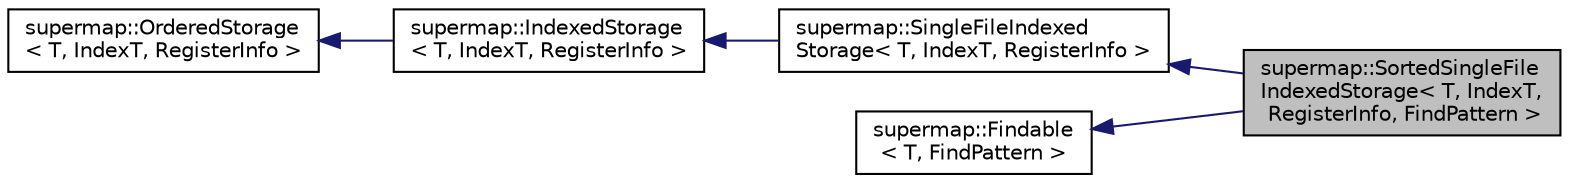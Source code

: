 digraph "supermap::SortedSingleFileIndexedStorage&lt; T, IndexT, RegisterInfo, FindPattern &gt;"
{
 // LATEX_PDF_SIZE
  edge [fontname="Helvetica",fontsize="10",labelfontname="Helvetica",labelfontsize="10"];
  node [fontname="Helvetica",fontsize="10",shape=record];
  rankdir="LR";
  Node1 [label="supermap::SortedSingleFile\lIndexedStorage\< T, IndexT,\l RegisterInfo, FindPattern \>",height=0.2,width=0.4,color="black", fillcolor="grey75", style="filled", fontcolor="black",tooltip="Single file storage where objects are sorted in increasing order, defined by comparator."];
  Node2 -> Node1 [dir="back",color="midnightblue",fontsize="10",style="solid",fontname="Helvetica"];
  Node2 [label="supermap::SingleFileIndexed\lStorage\< T, IndexT, RegisterInfo \>",height=0.2,width=0.4,color="black", fillcolor="white", style="filled",URL="$classsupermap_1_1SingleFileIndexedStorage.html",tooltip="Indexed storage that stores all items in the single file."];
  Node3 -> Node2 [dir="back",color="midnightblue",fontsize="10",style="solid",fontname="Helvetica"];
  Node3 [label="supermap::IndexedStorage\l\< T, IndexT, RegisterInfo \>",height=0.2,width=0.4,color="black", fillcolor="white", style="filled",URL="$classsupermap_1_1IndexedStorage.html",tooltip="A storage that represents something from which you can take an element by index and add an element to..."];
  Node4 -> Node3 [dir="back",color="midnightblue",fontsize="10",style="solid",fontname="Helvetica"];
  Node4 [label="supermap::OrderedStorage\l\< T, IndexT, RegisterInfo \>",height=0.2,width=0.4,color="black", fillcolor="white", style="filled",URL="$classsupermap_1_1OrderedStorage.html",tooltip="An abstract storage, where elements has particular order. Element added later is of lower order."];
  Node5 -> Node1 [dir="back",color="midnightblue",fontsize="10",style="solid",fontname="Helvetica"];
  Node5 [label="supermap::Findable\l\< T, FindPattern \>",height=0.2,width=0.4,color="black", fillcolor="white", style="filled",URL="$classsupermap_1_1Findable.html",tooltip=" "];
}

